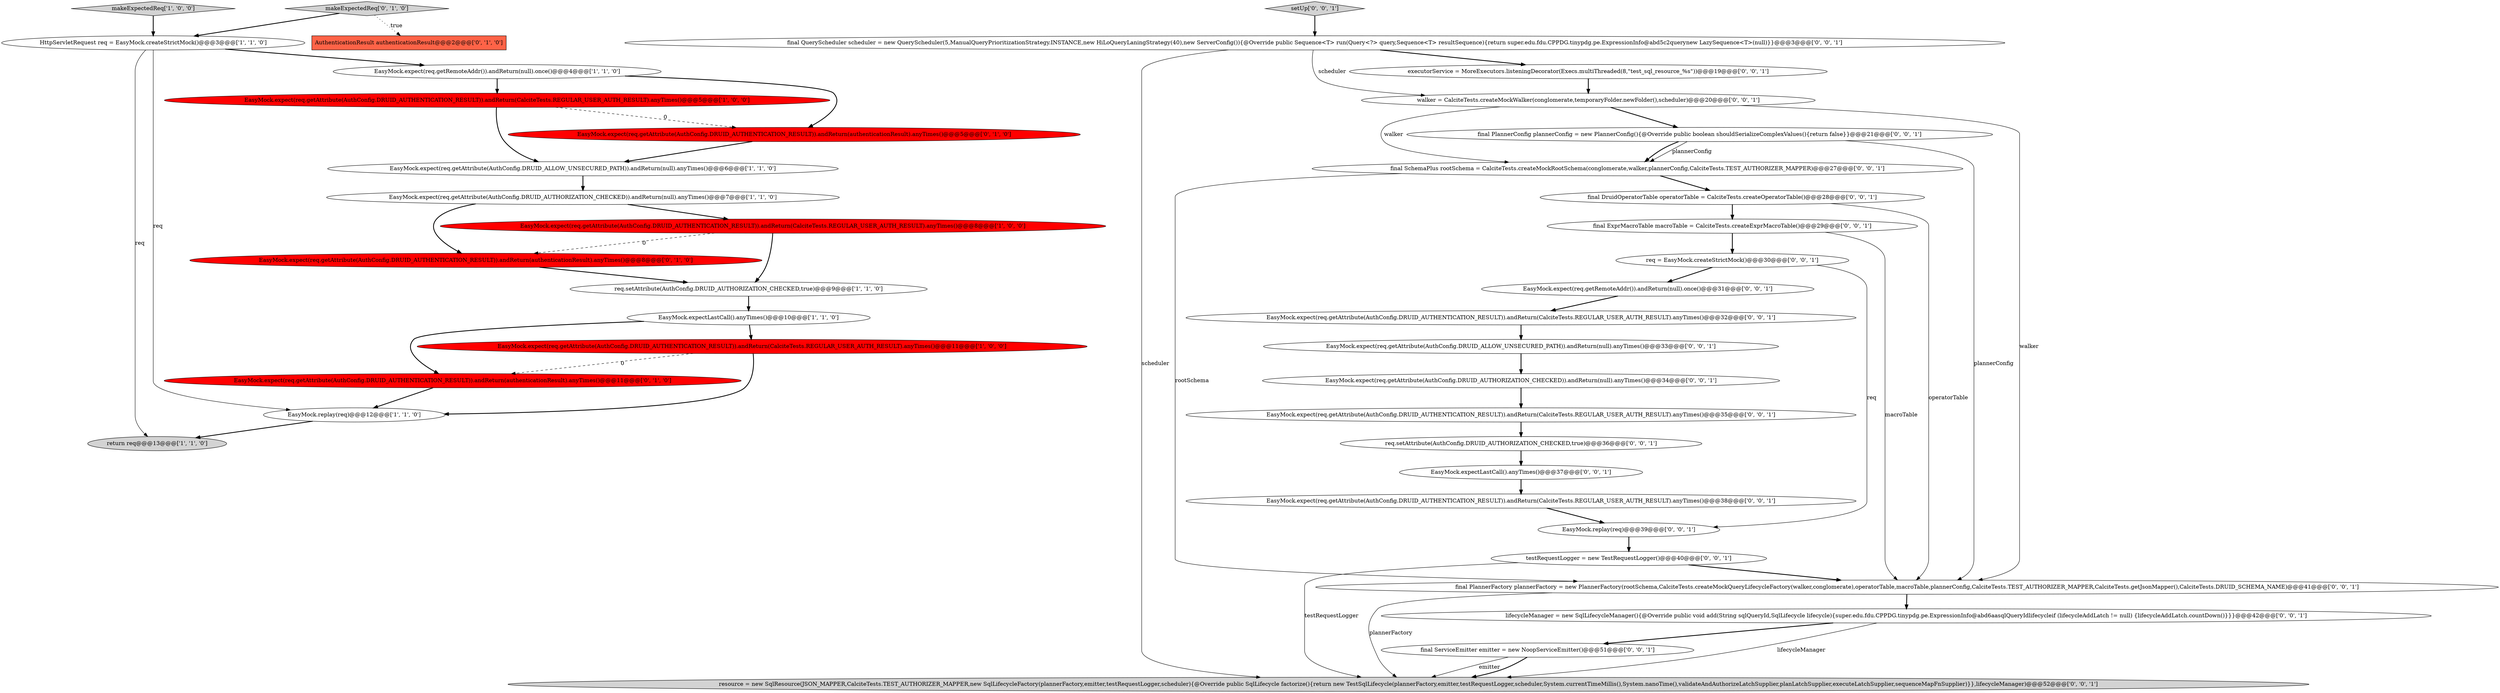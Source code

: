 digraph {
7 [style = filled, label = "EasyMock.expect(req.getAttribute(AuthConfig.DRUID_AUTHENTICATION_RESULT)).andReturn(CalciteTests.REGULAR_USER_AUTH_RESULT).anyTimes()@@@5@@@['1', '0', '0']", fillcolor = red, shape = ellipse image = "AAA1AAABBB1BBB"];
8 [style = filled, label = "EasyMock.expect(req.getAttribute(AuthConfig.DRUID_AUTHORIZATION_CHECKED)).andReturn(null).anyTimes()@@@7@@@['1', '1', '0']", fillcolor = white, shape = ellipse image = "AAA0AAABBB1BBB"];
12 [style = filled, label = "EasyMock.expect(req.getAttribute(AuthConfig.DRUID_AUTHENTICATION_RESULT)).andReturn(authenticationResult).anyTimes()@@@8@@@['0', '1', '0']", fillcolor = red, shape = ellipse image = "AAA1AAABBB2BBB"];
27 [style = filled, label = "EasyMock.expect(req.getAttribute(AuthConfig.DRUID_AUTHENTICATION_RESULT)).andReturn(CalciteTests.REGULAR_USER_AUTH_RESULT).anyTimes()@@@38@@@['0', '0', '1']", fillcolor = white, shape = ellipse image = "AAA0AAABBB3BBB"];
6 [style = filled, label = "return req@@@13@@@['1', '1', '0']", fillcolor = lightgray, shape = ellipse image = "AAA0AAABBB1BBB"];
9 [style = filled, label = "makeExpectedReq['1', '0', '0']", fillcolor = lightgray, shape = diamond image = "AAA0AAABBB1BBB"];
21 [style = filled, label = "EasyMock.expect(req.getAttribute(AuthConfig.DRUID_AUTHENTICATION_RESULT)).andReturn(CalciteTests.REGULAR_USER_AUTH_RESULT).anyTimes()@@@32@@@['0', '0', '1']", fillcolor = white, shape = ellipse image = "AAA0AAABBB3BBB"];
28 [style = filled, label = "executorService = MoreExecutors.listeningDecorator(Execs.multiThreaded(8,\"test_sql_resource_%s\"))@@@19@@@['0', '0', '1']", fillcolor = white, shape = ellipse image = "AAA0AAABBB3BBB"];
32 [style = filled, label = "final PlannerConfig plannerConfig = new PlannerConfig(){@Override public boolean shouldSerializeComplexValues(){return false}}@@@21@@@['0', '0', '1']", fillcolor = white, shape = ellipse image = "AAA0AAABBB3BBB"];
35 [style = filled, label = "final QueryScheduler scheduler = new QueryScheduler(5,ManualQueryPrioritizationStrategy.INSTANCE,new HiLoQueryLaningStrategy(40),new ServerConfig()){@Override public Sequence<T> run(Query<?> query,Sequence<T> resultSequence){return super.edu.fdu.CPPDG.tinypdg.pe.ExpressionInfo@abd5c2querynew LazySequence<T>(null)}}@@@3@@@['0', '0', '1']", fillcolor = white, shape = ellipse image = "AAA0AAABBB3BBB"];
37 [style = filled, label = "EasyMock.expect(req.getAttribute(AuthConfig.DRUID_AUTHORIZATION_CHECKED)).andReturn(null).anyTimes()@@@34@@@['0', '0', '1']", fillcolor = white, shape = ellipse image = "AAA0AAABBB3BBB"];
24 [style = filled, label = "EasyMock.expect(req.getAttribute(AuthConfig.DRUID_ALLOW_UNSECURED_PATH)).andReturn(null).anyTimes()@@@33@@@['0', '0', '1']", fillcolor = white, shape = ellipse image = "AAA0AAABBB3BBB"];
31 [style = filled, label = "EasyMock.expectLastCall().anyTimes()@@@37@@@['0', '0', '1']", fillcolor = white, shape = ellipse image = "AAA0AAABBB3BBB"];
38 [style = filled, label = "final ServiceEmitter emitter = new NoopServiceEmitter()@@@51@@@['0', '0', '1']", fillcolor = white, shape = ellipse image = "AAA0AAABBB3BBB"];
16 [style = filled, label = "EasyMock.expect(req.getAttribute(AuthConfig.DRUID_AUTHENTICATION_RESULT)).andReturn(authenticationResult).anyTimes()@@@5@@@['0', '1', '0']", fillcolor = red, shape = ellipse image = "AAA1AAABBB2BBB"];
2 [style = filled, label = "EasyMock.replay(req)@@@12@@@['1', '1', '0']", fillcolor = white, shape = ellipse image = "AAA0AAABBB1BBB"];
15 [style = filled, label = "EasyMock.expect(req.getAttribute(AuthConfig.DRUID_AUTHENTICATION_RESULT)).andReturn(authenticationResult).anyTimes()@@@11@@@['0', '1', '0']", fillcolor = red, shape = ellipse image = "AAA1AAABBB2BBB"];
13 [style = filled, label = "AuthenticationResult authenticationResult@@@2@@@['0', '1', '0']", fillcolor = tomato, shape = box image = "AAA1AAABBB2BBB"];
10 [style = filled, label = "HttpServletRequest req = EasyMock.createStrictMock()@@@3@@@['1', '1', '0']", fillcolor = white, shape = ellipse image = "AAA0AAABBB1BBB"];
11 [style = filled, label = "EasyMock.expect(req.getAttribute(AuthConfig.DRUID_AUTHENTICATION_RESULT)).andReturn(CalciteTests.REGULAR_USER_AUTH_RESULT).anyTimes()@@@11@@@['1', '0', '0']", fillcolor = red, shape = ellipse image = "AAA1AAABBB1BBB"];
17 [style = filled, label = "final SchemaPlus rootSchema = CalciteTests.createMockRootSchema(conglomerate,walker,plannerConfig,CalciteTests.TEST_AUTHORIZER_MAPPER)@@@27@@@['0', '0', '1']", fillcolor = white, shape = ellipse image = "AAA0AAABBB3BBB"];
18 [style = filled, label = "EasyMock.expect(req.getAttribute(AuthConfig.DRUID_AUTHENTICATION_RESULT)).andReturn(CalciteTests.REGULAR_USER_AUTH_RESULT).anyTimes()@@@35@@@['0', '0', '1']", fillcolor = white, shape = ellipse image = "AAA0AAABBB3BBB"];
29 [style = filled, label = "EasyMock.replay(req)@@@39@@@['0', '0', '1']", fillcolor = white, shape = ellipse image = "AAA0AAABBB3BBB"];
20 [style = filled, label = "lifecycleManager = new SqlLifecycleManager(){@Override public void add(String sqlQueryId,SqlLifecycle lifecycle){super.edu.fdu.CPPDG.tinypdg.pe.ExpressionInfo@abd6aasqlQueryIdlifecycleif (lifecycleAddLatch != null) {lifecycleAddLatch.countDown()}}}@@@42@@@['0', '0', '1']", fillcolor = white, shape = ellipse image = "AAA0AAABBB3BBB"];
19 [style = filled, label = "walker = CalciteTests.createMockWalker(conglomerate,temporaryFolder.newFolder(),scheduler)@@@20@@@['0', '0', '1']", fillcolor = white, shape = ellipse image = "AAA0AAABBB3BBB"];
39 [style = filled, label = "final DruidOperatorTable operatorTable = CalciteTests.createOperatorTable()@@@28@@@['0', '0', '1']", fillcolor = white, shape = ellipse image = "AAA0AAABBB3BBB"];
5 [style = filled, label = "EasyMock.expect(req.getAttribute(AuthConfig.DRUID_AUTHENTICATION_RESULT)).andReturn(CalciteTests.REGULAR_USER_AUTH_RESULT).anyTimes()@@@8@@@['1', '0', '0']", fillcolor = red, shape = ellipse image = "AAA1AAABBB1BBB"];
33 [style = filled, label = "final PlannerFactory plannerFactory = new PlannerFactory(rootSchema,CalciteTests.createMockQueryLifecycleFactory(walker,conglomerate),operatorTable,macroTable,plannerConfig,CalciteTests.TEST_AUTHORIZER_MAPPER,CalciteTests.getJsonMapper(),CalciteTests.DRUID_SCHEMA_NAME)@@@41@@@['0', '0', '1']", fillcolor = white, shape = ellipse image = "AAA0AAABBB3BBB"];
3 [style = filled, label = "EasyMock.expect(req.getAttribute(AuthConfig.DRUID_ALLOW_UNSECURED_PATH)).andReturn(null).anyTimes()@@@6@@@['1', '1', '0']", fillcolor = white, shape = ellipse image = "AAA0AAABBB1BBB"];
26 [style = filled, label = "setUp['0', '0', '1']", fillcolor = lightgray, shape = diamond image = "AAA0AAABBB3BBB"];
22 [style = filled, label = "resource = new SqlResource(JSON_MAPPER,CalciteTests.TEST_AUTHORIZER_MAPPER,new SqlLifecycleFactory(plannerFactory,emitter,testRequestLogger,scheduler){@Override public SqlLifecycle factorize(){return new TestSqlLifecycle(plannerFactory,emitter,testRequestLogger,scheduler,System.currentTimeMillis(),System.nanoTime(),validateAndAuthorizeLatchSupplier,planLatchSupplier,executeLatchSupplier,sequenceMapFnSupplier)}},lifecycleManager)@@@52@@@['0', '0', '1']", fillcolor = lightgray, shape = ellipse image = "AAA0AAABBB3BBB"];
25 [style = filled, label = "final ExprMacroTable macroTable = CalciteTests.createExprMacroTable()@@@29@@@['0', '0', '1']", fillcolor = white, shape = ellipse image = "AAA0AAABBB3BBB"];
4 [style = filled, label = "EasyMock.expectLastCall().anyTimes()@@@10@@@['1', '1', '0']", fillcolor = white, shape = ellipse image = "AAA0AAABBB1BBB"];
36 [style = filled, label = "testRequestLogger = new TestRequestLogger()@@@40@@@['0', '0', '1']", fillcolor = white, shape = ellipse image = "AAA0AAABBB3BBB"];
1 [style = filled, label = "req.setAttribute(AuthConfig.DRUID_AUTHORIZATION_CHECKED,true)@@@9@@@['1', '1', '0']", fillcolor = white, shape = ellipse image = "AAA0AAABBB1BBB"];
30 [style = filled, label = "req = EasyMock.createStrictMock()@@@30@@@['0', '0', '1']", fillcolor = white, shape = ellipse image = "AAA0AAABBB3BBB"];
0 [style = filled, label = "EasyMock.expect(req.getRemoteAddr()).andReturn(null).once()@@@4@@@['1', '1', '0']", fillcolor = white, shape = ellipse image = "AAA0AAABBB1BBB"];
34 [style = filled, label = "EasyMock.expect(req.getRemoteAddr()).andReturn(null).once()@@@31@@@['0', '0', '1']", fillcolor = white, shape = ellipse image = "AAA0AAABBB3BBB"];
14 [style = filled, label = "makeExpectedReq['0', '1', '0']", fillcolor = lightgray, shape = diamond image = "AAA0AAABBB2BBB"];
23 [style = filled, label = "req.setAttribute(AuthConfig.DRUID_AUTHORIZATION_CHECKED,true)@@@36@@@['0', '0', '1']", fillcolor = white, shape = ellipse image = "AAA0AAABBB3BBB"];
23->31 [style = bold, label=""];
16->3 [style = bold, label=""];
29->36 [style = bold, label=""];
19->33 [style = solid, label="walker"];
0->16 [style = bold, label=""];
1->4 [style = bold, label=""];
15->2 [style = bold, label=""];
10->2 [style = solid, label="req"];
5->12 [style = dashed, label="0"];
35->22 [style = solid, label="scheduler"];
33->20 [style = bold, label=""];
18->23 [style = bold, label=""];
17->33 [style = solid, label="rootSchema"];
11->15 [style = dashed, label="0"];
2->6 [style = bold, label=""];
7->16 [style = dashed, label="0"];
25->30 [style = bold, label=""];
4->15 [style = bold, label=""];
32->33 [style = solid, label="plannerConfig"];
14->10 [style = bold, label=""];
25->33 [style = solid, label="macroTable"];
30->34 [style = bold, label=""];
21->24 [style = bold, label=""];
9->10 [style = bold, label=""];
20->38 [style = bold, label=""];
12->1 [style = bold, label=""];
36->33 [style = bold, label=""];
11->2 [style = bold, label=""];
7->3 [style = bold, label=""];
14->13 [style = dotted, label="true"];
0->7 [style = bold, label=""];
39->33 [style = solid, label="operatorTable"];
33->22 [style = solid, label="plannerFactory"];
35->28 [style = bold, label=""];
5->1 [style = bold, label=""];
30->29 [style = solid, label="req"];
19->32 [style = bold, label=""];
8->5 [style = bold, label=""];
31->27 [style = bold, label=""];
3->8 [style = bold, label=""];
17->39 [style = bold, label=""];
10->0 [style = bold, label=""];
24->37 [style = bold, label=""];
26->35 [style = bold, label=""];
28->19 [style = bold, label=""];
37->18 [style = bold, label=""];
36->22 [style = solid, label="testRequestLogger"];
32->17 [style = solid, label="plannerConfig"];
35->19 [style = solid, label="scheduler"];
39->25 [style = bold, label=""];
38->22 [style = solid, label="emitter"];
27->29 [style = bold, label=""];
38->22 [style = bold, label=""];
4->11 [style = bold, label=""];
10->6 [style = solid, label="req"];
32->17 [style = bold, label=""];
20->22 [style = solid, label="lifecycleManager"];
8->12 [style = bold, label=""];
34->21 [style = bold, label=""];
19->17 [style = solid, label="walker"];
}
